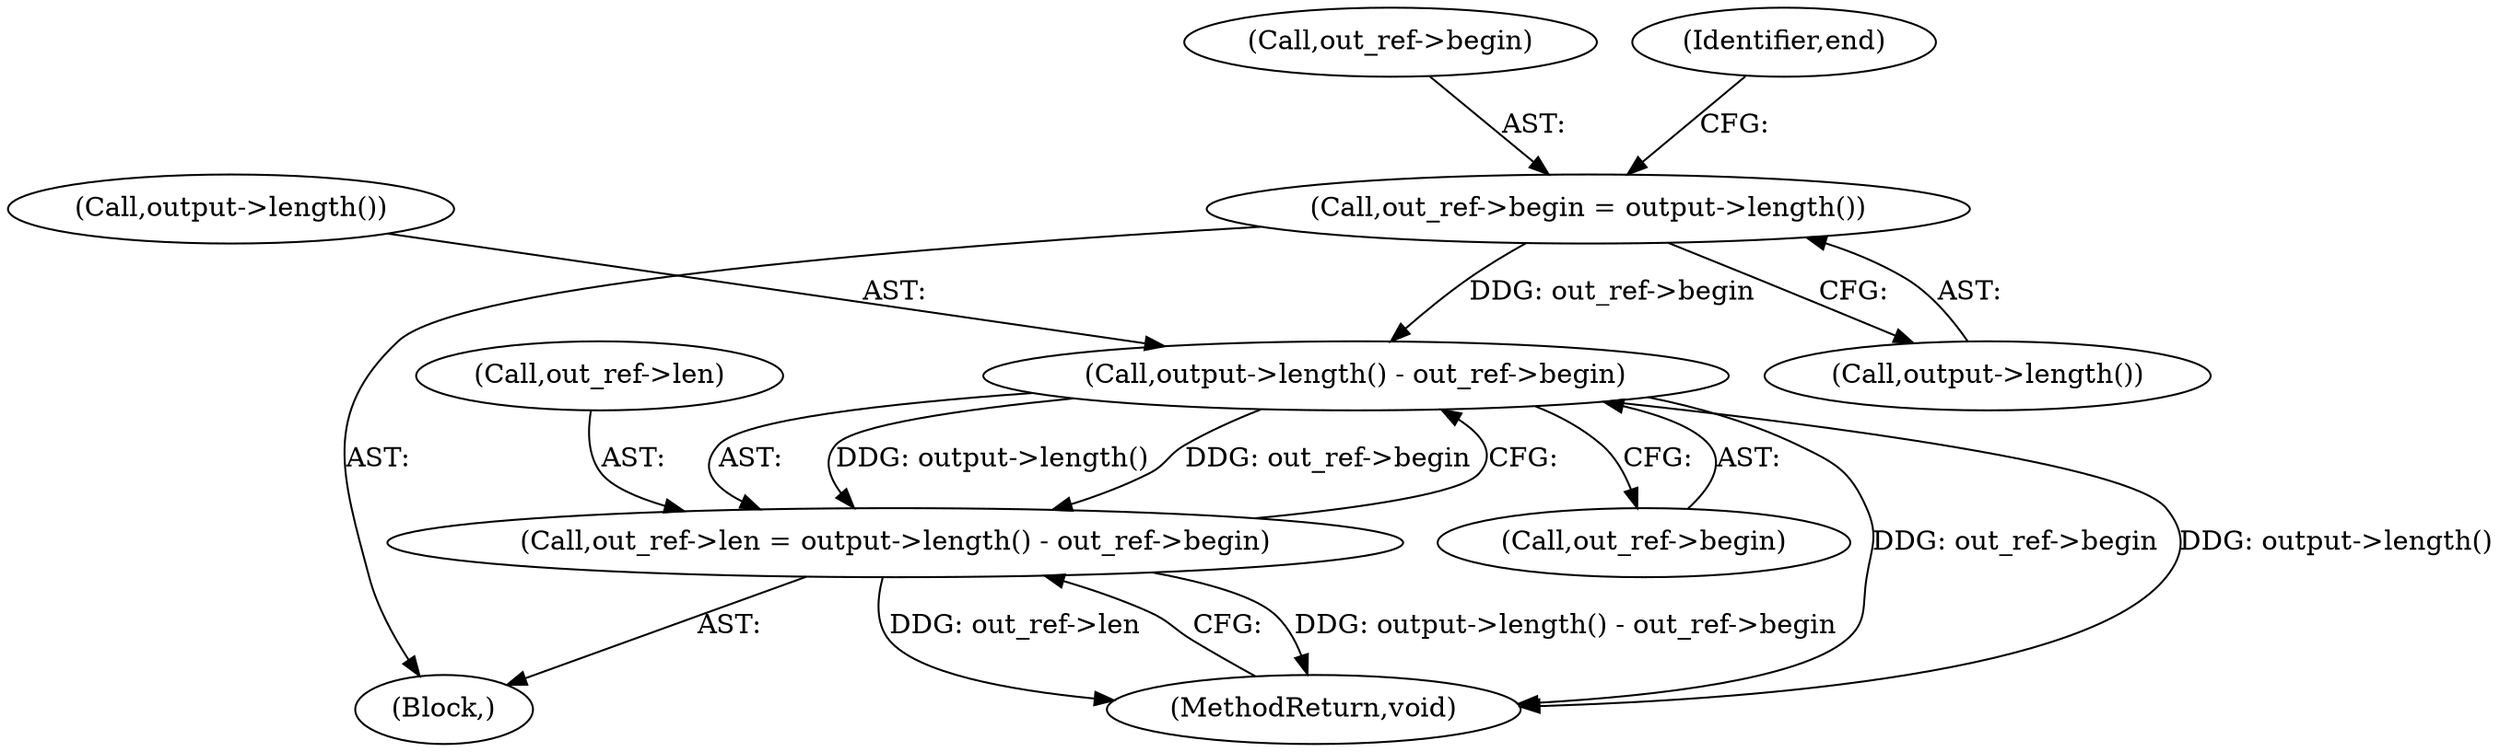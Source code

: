 digraph "0_Chrome_f8f6ed59949be4451ee2f5443d8a313f102fde60@pointer" {
"1000120" [label="(Call,out_ref->begin = output->length())"];
"1000195" [label="(Call,output->length() - out_ref->begin)"];
"1000191" [label="(Call,out_ref->len = output->length() - out_ref->begin)"];
"1000191" [label="(Call,out_ref->len = output->length() - out_ref->begin)"];
"1000121" [label="(Call,out_ref->begin)"];
"1000196" [label="(Call,output->length())"];
"1000120" [label="(Call,out_ref->begin = output->length())"];
"1000124" [label="(Call,output->length())"];
"1000127" [label="(Identifier,end)"];
"1000200" [label="(MethodReturn,void)"];
"1000197" [label="(Call,out_ref->begin)"];
"1000105" [label="(Block,)"];
"1000195" [label="(Call,output->length() - out_ref->begin)"];
"1000192" [label="(Call,out_ref->len)"];
"1000120" -> "1000105"  [label="AST: "];
"1000120" -> "1000124"  [label="CFG: "];
"1000121" -> "1000120"  [label="AST: "];
"1000124" -> "1000120"  [label="AST: "];
"1000127" -> "1000120"  [label="CFG: "];
"1000120" -> "1000195"  [label="DDG: out_ref->begin"];
"1000195" -> "1000191"  [label="AST: "];
"1000195" -> "1000197"  [label="CFG: "];
"1000196" -> "1000195"  [label="AST: "];
"1000197" -> "1000195"  [label="AST: "];
"1000191" -> "1000195"  [label="CFG: "];
"1000195" -> "1000200"  [label="DDG: out_ref->begin"];
"1000195" -> "1000200"  [label="DDG: output->length()"];
"1000195" -> "1000191"  [label="DDG: output->length()"];
"1000195" -> "1000191"  [label="DDG: out_ref->begin"];
"1000191" -> "1000105"  [label="AST: "];
"1000192" -> "1000191"  [label="AST: "];
"1000200" -> "1000191"  [label="CFG: "];
"1000191" -> "1000200"  [label="DDG: output->length() - out_ref->begin"];
"1000191" -> "1000200"  [label="DDG: out_ref->len"];
}
